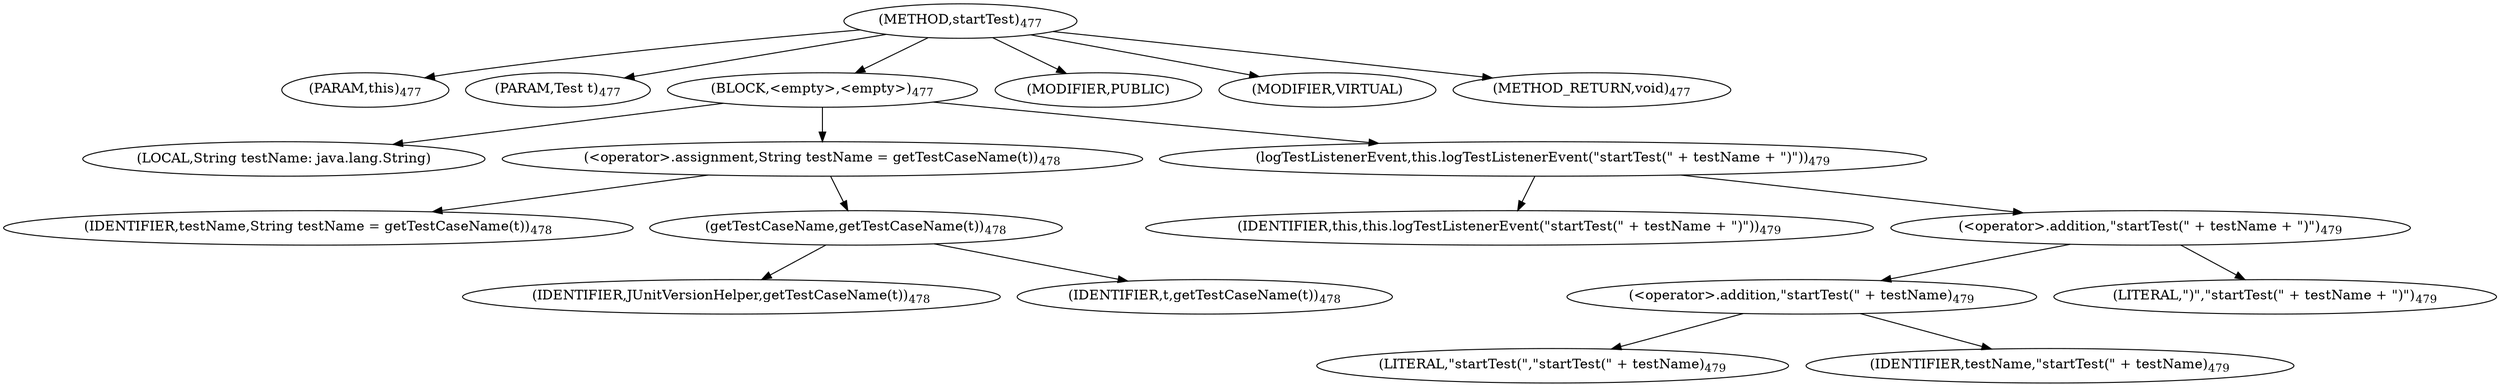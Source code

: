 digraph "startTest" {  
"957" [label = <(METHOD,startTest)<SUB>477</SUB>> ]
"36" [label = <(PARAM,this)<SUB>477</SUB>> ]
"958" [label = <(PARAM,Test t)<SUB>477</SUB>> ]
"959" [label = <(BLOCK,&lt;empty&gt;,&lt;empty&gt;)<SUB>477</SUB>> ]
"960" [label = <(LOCAL,String testName: java.lang.String)> ]
"961" [label = <(&lt;operator&gt;.assignment,String testName = getTestCaseName(t))<SUB>478</SUB>> ]
"962" [label = <(IDENTIFIER,testName,String testName = getTestCaseName(t))<SUB>478</SUB>> ]
"963" [label = <(getTestCaseName,getTestCaseName(t))<SUB>478</SUB>> ]
"964" [label = <(IDENTIFIER,JUnitVersionHelper,getTestCaseName(t))<SUB>478</SUB>> ]
"965" [label = <(IDENTIFIER,t,getTestCaseName(t))<SUB>478</SUB>> ]
"966" [label = <(logTestListenerEvent,this.logTestListenerEvent(&quot;startTest(&quot; + testName + &quot;)&quot;))<SUB>479</SUB>> ]
"35" [label = <(IDENTIFIER,this,this.logTestListenerEvent(&quot;startTest(&quot; + testName + &quot;)&quot;))<SUB>479</SUB>> ]
"967" [label = <(&lt;operator&gt;.addition,&quot;startTest(&quot; + testName + &quot;)&quot;)<SUB>479</SUB>> ]
"968" [label = <(&lt;operator&gt;.addition,&quot;startTest(&quot; + testName)<SUB>479</SUB>> ]
"969" [label = <(LITERAL,&quot;startTest(&quot;,&quot;startTest(&quot; + testName)<SUB>479</SUB>> ]
"970" [label = <(IDENTIFIER,testName,&quot;startTest(&quot; + testName)<SUB>479</SUB>> ]
"971" [label = <(LITERAL,&quot;)&quot;,&quot;startTest(&quot; + testName + &quot;)&quot;)<SUB>479</SUB>> ]
"972" [label = <(MODIFIER,PUBLIC)> ]
"973" [label = <(MODIFIER,VIRTUAL)> ]
"974" [label = <(METHOD_RETURN,void)<SUB>477</SUB>> ]
  "957" -> "36" 
  "957" -> "958" 
  "957" -> "959" 
  "957" -> "972" 
  "957" -> "973" 
  "957" -> "974" 
  "959" -> "960" 
  "959" -> "961" 
  "959" -> "966" 
  "961" -> "962" 
  "961" -> "963" 
  "963" -> "964" 
  "963" -> "965" 
  "966" -> "35" 
  "966" -> "967" 
  "967" -> "968" 
  "967" -> "971" 
  "968" -> "969" 
  "968" -> "970" 
}
